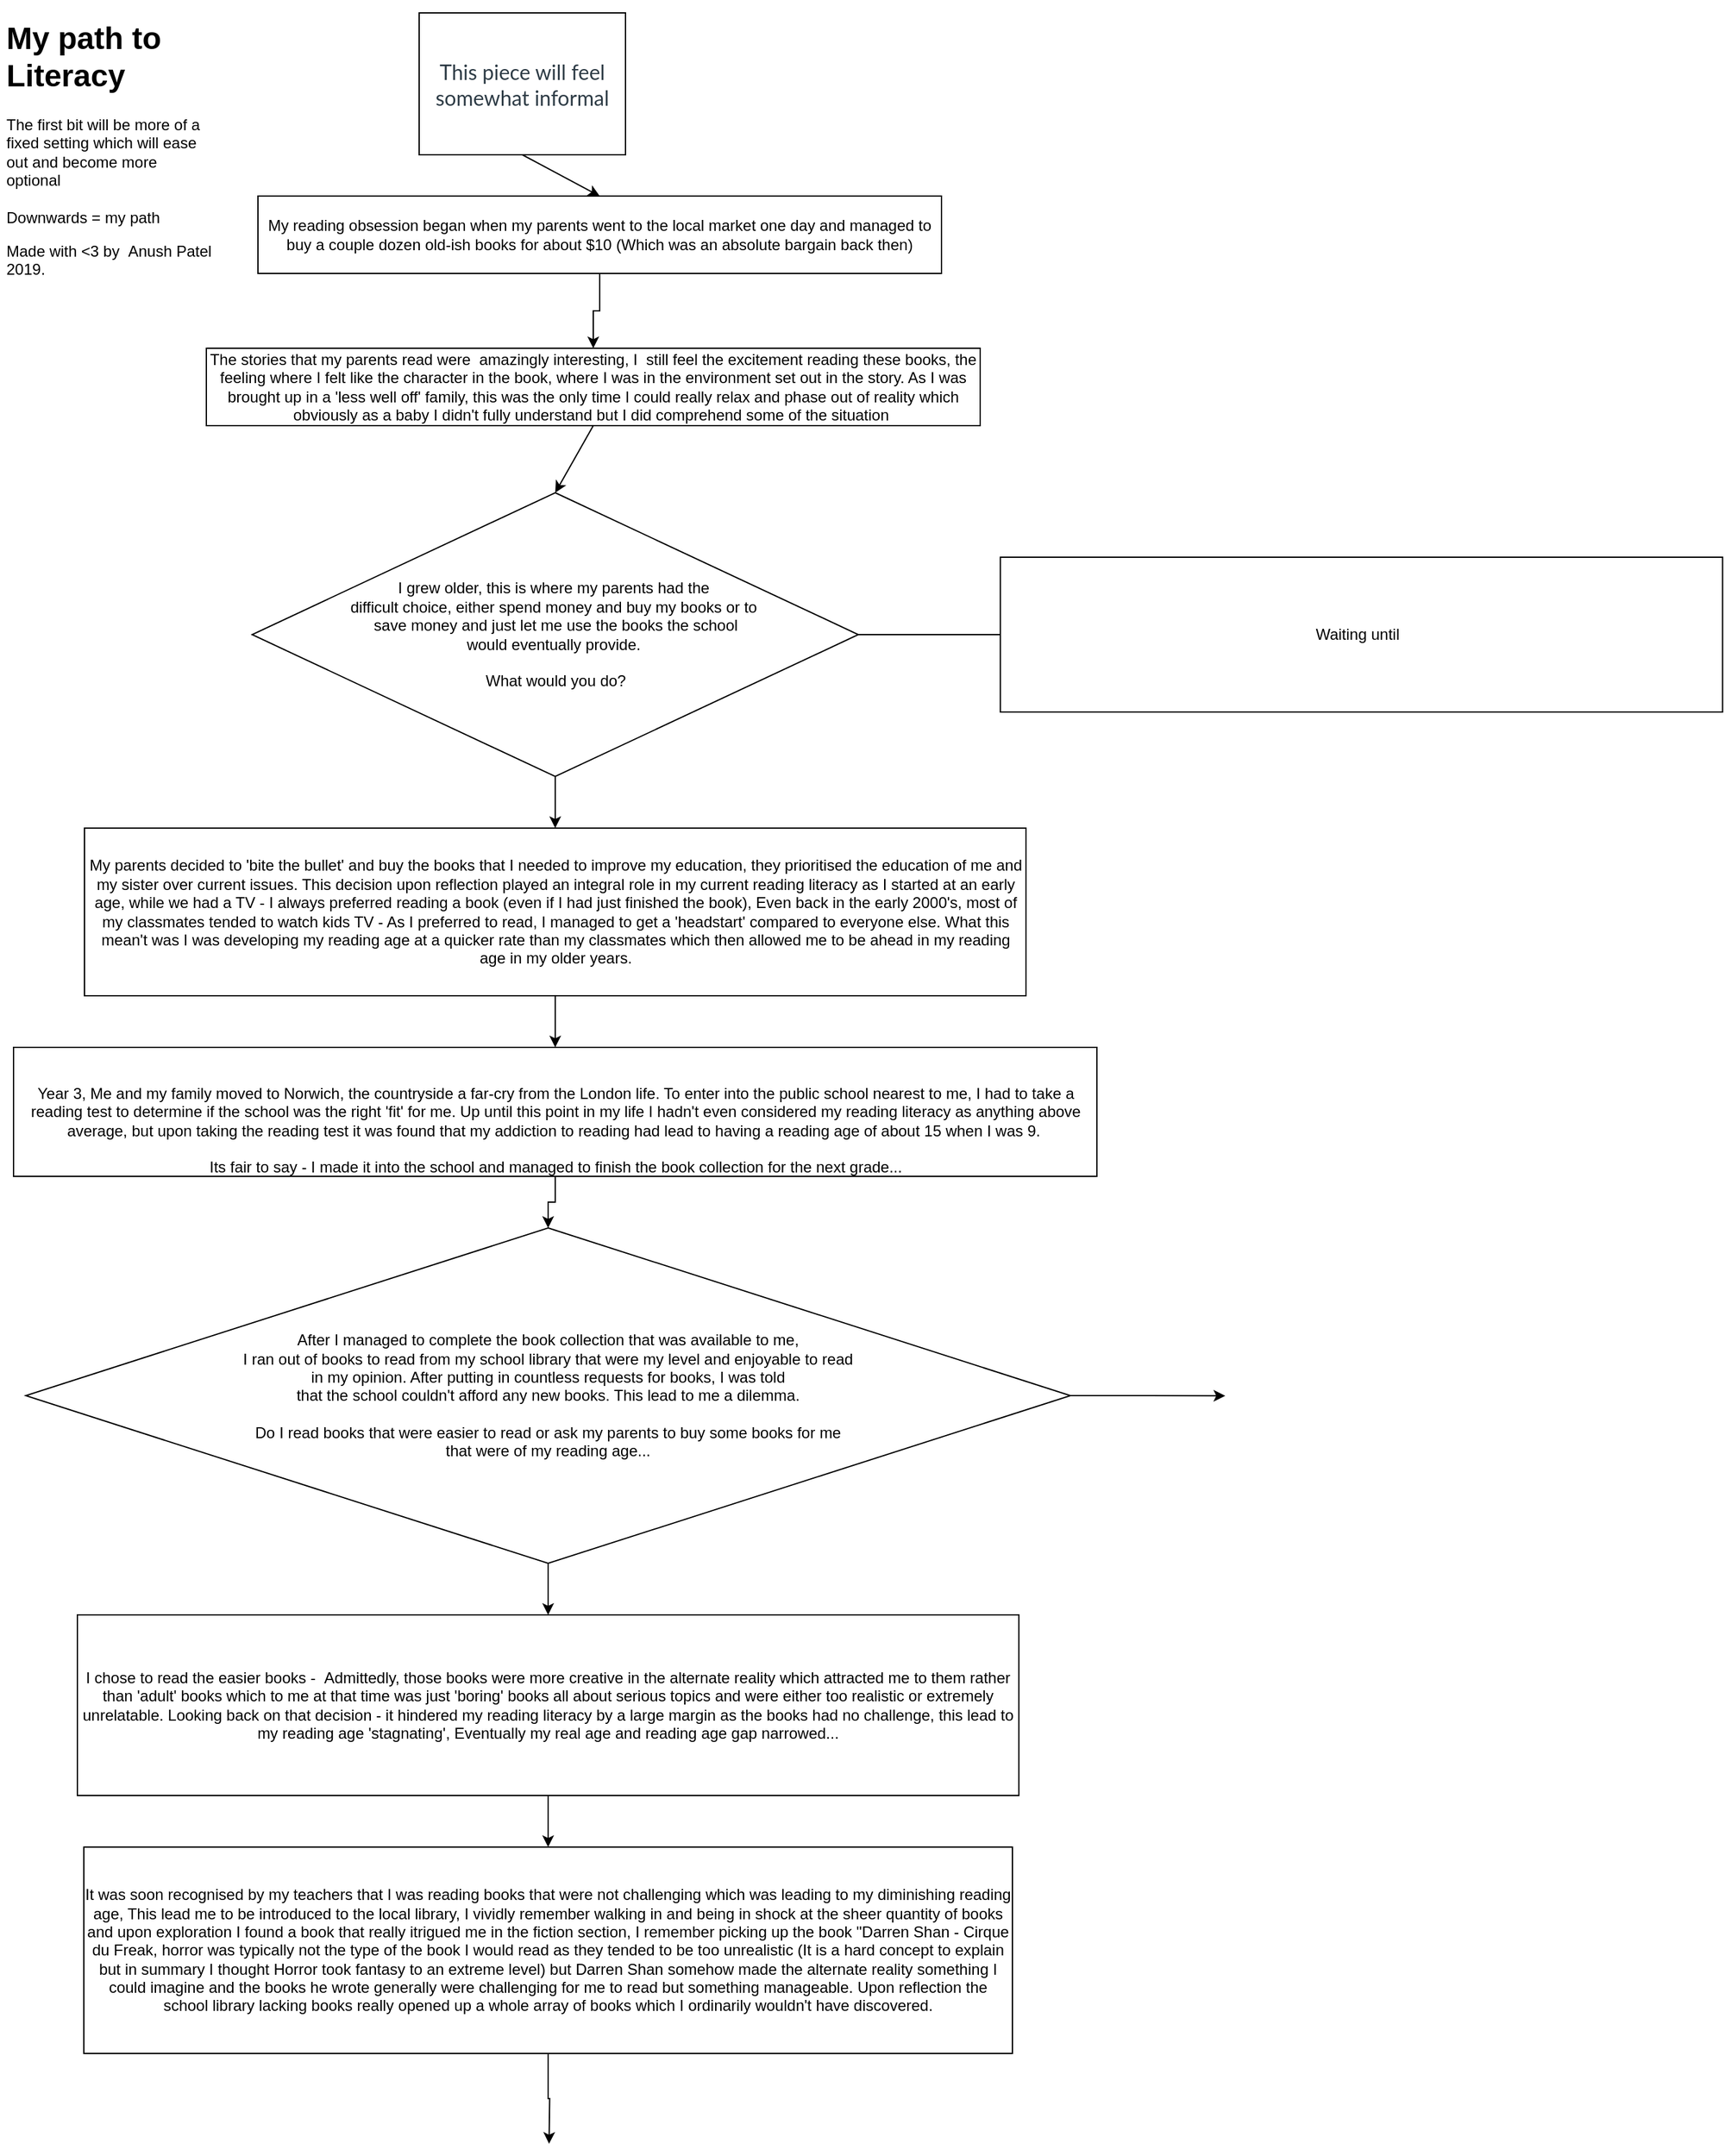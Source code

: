 <mxfile version="12.1.0" type="github" pages="1"><diagram id="CiOcMTlcHYcCpoCKbk6i" name="Page-1"><mxGraphModel dx="650" dy="5647" grid="1" gridSize="10" guides="1" tooltips="1" connect="1" arrows="1" fold="1" page="1" pageScale="1" pageWidth="827" pageHeight="1169" math="0" shadow="0"><root><mxCell id="0"/><mxCell id="1" parent="0"/><mxCell id="NecAT0M_J3Fjg2nJmg4C-2" value="&lt;h1&gt;My path to Literacy&lt;/h1&gt;&lt;div&gt;The first bit will be more of a fixed setting which will ease out and become more optional&lt;/div&gt;&lt;div&gt;&lt;br&gt;&lt;/div&gt;&lt;div&gt;Downwards = my path&lt;/div&gt;&lt;p&gt;Made with &amp;lt;3 by &amp;nbsp;Anush Patel 2019.&amp;nbsp;&lt;/p&gt;" style="text;html=1;strokeColor=none;fillColor=none;spacing=5;spacingTop=-20;whiteSpace=wrap;overflow=hidden;rounded=0;" parent="1" vertex="1"><mxGeometry x="50" y="-4642" width="170" height="260" as="geometry"/></mxCell><mxCell id="NecAT0M_J3Fjg2nJmg4C-3" value="&lt;span style=&quot;font-size: 16px ; color: rgb(45 , 59 , 69) ; font-family: &amp;#34;lato&amp;#34; , &amp;#34;helvetica neue&amp;#34; , &amp;#34;helvetica&amp;#34; , &amp;#34;arial&amp;#34; , sans-serif ; background-color: rgb(255 , 255 , 255)&quot;&gt;This piece will feel somewhat informal&lt;/span&gt;" style="rounded=0;whiteSpace=wrap;html=1;" parent="1" vertex="1"><mxGeometry x="375" y="-4642" width="160" height="110" as="geometry"/></mxCell><mxCell id="NecAT0M_J3Fjg2nJmg4C-4" value="" style="endArrow=classic;html=1;exitX=0.5;exitY=1;exitDx=0;exitDy=0;entryX=0.5;entryY=0;entryDx=0;entryDy=0;" parent="1" source="NecAT0M_J3Fjg2nJmg4C-3" edge="1" target="NecAT0M_J3Fjg2nJmg4C-7"><mxGeometry width="50" height="50" relative="1" as="geometry"><mxPoint x="340" y="-4132" as="sourcePoint"/><mxPoint x="450" y="-4282" as="targetPoint"/><Array as="points"/></mxGeometry></mxCell><mxCell id="NecAT0M_J3Fjg2nJmg4C-8" style="edgeStyle=orthogonalEdgeStyle;rounded=0;orthogonalLoop=1;jettySize=auto;html=1;entryX=0.5;entryY=0;entryDx=0;entryDy=0;" parent="1" source="NecAT0M_J3Fjg2nJmg4C-7" edge="1" target="NecAT0M_J3Fjg2nJmg4C-10"><mxGeometry relative="1" as="geometry"><mxPoint x="435" y="-4092" as="targetPoint"/></mxGeometry></mxCell><mxCell id="NecAT0M_J3Fjg2nJmg4C-7" value="My reading obsession began when my parents went to the local market one day and managed to &amp;nbsp;buy a couple dozen old-ish books for about $10 (Which was an absolute bargain back then)&amp;nbsp;" style="rounded=0;whiteSpace=wrap;html=1;" parent="1" vertex="1"><mxGeometry x="250" y="-4500" width="530" height="60" as="geometry"/></mxCell><mxCell id="NecAT0M_J3Fjg2nJmg4C-10" value="The stories that my parents read were &amp;nbsp;amazingly interesting, I &amp;nbsp;still feel the excitement reading these books, the feeling where I felt like the character in the book, where I was in the environment set out in the story. As I was brought up in a 'less well off' family, this was the only time I could really relax and phase out of reality which obviously as a baby I didn't fully understand but I did comprehend some of the situation&amp;nbsp;" style="rounded=0;whiteSpace=wrap;html=1;" parent="1" vertex="1"><mxGeometry x="210" y="-4382" width="600" height="60" as="geometry"/></mxCell><mxCell id="NecAT0M_J3Fjg2nJmg4C-11" value="" style="endArrow=classic;html=1;exitX=0.5;exitY=1;exitDx=0;exitDy=0;entryX=0.5;entryY=0;entryDx=0;entryDy=0;" parent="1" source="NecAT0M_J3Fjg2nJmg4C-10" target="NecAT0M_J3Fjg2nJmg4C-18" edge="1"><mxGeometry width="50" height="50" relative="1" as="geometry"><mxPoint x="410" y="-3902" as="sourcePoint"/><mxPoint x="440" y="-3982" as="targetPoint"/></mxGeometry></mxCell><mxCell id="NecAT0M_J3Fjg2nJmg4C-18" value="I grew older, this is where my parents had the&amp;nbsp;&lt;br&gt;difficult choice, either spend money and buy my books or to&amp;nbsp;&lt;br&gt;save money and just let me use the books the school&lt;br&gt;would eventually provide.&amp;nbsp;&lt;br&gt;&lt;br&gt;What would you do?" style="rhombus;whiteSpace=wrap;html=1;" parent="1" vertex="1"><mxGeometry x="245.5" y="-4270" width="470" height="220" as="geometry"/></mxCell><mxCell id="NecAT0M_J3Fjg2nJmg4C-19" value="" style="endArrow=classic;html=1;exitX=0.5;exitY=1;exitDx=0;exitDy=0;entryX=0.5;entryY=0;entryDx=0;entryDy=0;" parent="1" edge="1" target="NecAT0M_J3Fjg2nJmg4C-22" source="NecAT0M_J3Fjg2nJmg4C-18"><mxGeometry width="50" height="50" relative="1" as="geometry"><mxPoint x="455" y="-4000" as="sourcePoint"/><mxPoint x="456" y="-3934" as="targetPoint"/></mxGeometry></mxCell><mxCell id="NecAT0M_J3Fjg2nJmg4C-20" value="" style="endArrow=classic;html=1;exitX=1;exitY=0.5;exitDx=0;exitDy=0;entryX=0;entryY=0.5;entryDx=0;entryDy=0;" parent="1" source="NecAT0M_J3Fjg2nJmg4C-18" edge="1" target="kl9a7v_cEpkPZITbHZpC-6"><mxGeometry width="50" height="50" relative="1" as="geometry"><mxPoint x="670" y="-3832" as="sourcePoint"/><mxPoint x="740.711" y="-3882" as="targetPoint"/><Array as="points"><mxPoint x="830" y="-4160"/></Array></mxGeometry></mxCell><mxCell id="NecAT0M_J3Fjg2nJmg4C-22" value="My parents decided to 'bite the bullet' and buy the books that I needed to improve my education, they prioritised the education of me and my sister over current issues. This decision upon reflection played an integral role in my current reading literacy as I started at an early age, while we had a TV - I always preferred reading a book (even if I had just finished the book), Even back in the early 2000's, most of my classmates tended to watch kids TV - As I preferred to read, I managed to get a 'headstart' compared to everyone else. What this mean't was I was developing my reading age at a quicker rate than my classmates which then allowed me to be ahead in my reading age in my older years." style="rounded=0;whiteSpace=wrap;html=1;" parent="1" vertex="1"><mxGeometry x="115.5" y="-4010" width="730" height="130" as="geometry"/></mxCell><mxCell id="NecAT0M_J3Fjg2nJmg4C-23" value="" style="endArrow=classic;html=1;entryX=0.5;entryY=0;entryDx=0;entryDy=0;exitX=0.5;exitY=1;exitDx=0;exitDy=0;" parent="1" target="NecAT0M_J3Fjg2nJmg4C-30" edge="1" source="NecAT0M_J3Fjg2nJmg4C-22"><mxGeometry width="50" height="50" relative="1" as="geometry"><mxPoint x="444.5" y="-3572" as="sourcePoint"/><mxPoint x="445" y="-3490" as="targetPoint"/></mxGeometry></mxCell><mxCell id="NecAT0M_J3Fjg2nJmg4C-34" value="" style="edgeStyle=orthogonalEdgeStyle;rounded=0;orthogonalLoop=1;jettySize=auto;html=1;" parent="1" source="NecAT0M_J3Fjg2nJmg4C-30" target="NecAT0M_J3Fjg2nJmg4C-31" edge="1"><mxGeometry relative="1" as="geometry"/></mxCell><mxCell id="NecAT0M_J3Fjg2nJmg4C-30" value="&lt;br&gt;&lt;br&gt;Year 3, Me and my family moved to Norwich, the countryside a far-cry from the London life. To enter into the public school nearest to me, I had to take a reading test to determine if the school was the right 'fit' for me. Up until this point in my life I hadn't even considered my reading literacy as anything above average, but upon taking the reading test it was found that my addiction to reading had lead to having a reading age of about 15 when I was 9.&amp;nbsp;&lt;br&gt;&lt;br&gt;Its fair to say - I made it into the school and managed to finish the book collection for the next grade..." style="rounded=0;whiteSpace=wrap;html=1;" parent="1" vertex="1"><mxGeometry x="60.5" y="-3840" width="840" height="100" as="geometry"/></mxCell><mxCell id="kl9a7v_cEpkPZITbHZpC-13" style="edgeStyle=orthogonalEdgeStyle;rounded=0;orthogonalLoop=1;jettySize=auto;html=1;exitX=1;exitY=0.5;exitDx=0;exitDy=0;" edge="1" parent="1" source="NecAT0M_J3Fjg2nJmg4C-31"><mxGeometry relative="1" as="geometry"><mxPoint x="1000" y="-3569.857" as="targetPoint"/></mxGeometry></mxCell><mxCell id="NecAT0M_J3Fjg2nJmg4C-31" value="After I managed to complete the book collection that was available to me,&lt;br&gt;I ran out of books to read from my school library that were my level and enjoyable to read&lt;br&gt;in my opinion. After putting in countless requests for books, I was told&lt;br&gt;that the school couldn't afford any new books. This lead to me a dilemma.&lt;br&gt;&lt;br&gt;Do I read books that were easier to read or ask my parents to buy some books for me&lt;br&gt;that were of my reading age...&lt;br&gt;" style="rhombus;whiteSpace=wrap;html=1;align=center;" parent="1" vertex="1"><mxGeometry x="70" y="-3700" width="810" height="260" as="geometry"/></mxCell><mxCell id="NecAT0M_J3Fjg2nJmg4C-35" value="" style="endArrow=classic;html=1;exitX=0.5;exitY=1;exitDx=0;exitDy=0;entryX=0.5;entryY=0;entryDx=0;entryDy=0;" parent="1" edge="1" target="o8N9HaV0svHRSpQiYkwi-1" source="NecAT0M_J3Fjg2nJmg4C-31"><mxGeometry width="50" height="50" relative="1" as="geometry"><mxPoint x="480" y="-3300" as="sourcePoint"/><mxPoint x="475" y="-3250" as="targetPoint"/></mxGeometry></mxCell><mxCell id="kl9a7v_cEpkPZITbHZpC-5" style="edgeStyle=orthogonalEdgeStyle;rounded=0;orthogonalLoop=1;jettySize=auto;html=1;exitX=0.5;exitY=1;exitDx=0;exitDy=0;entryX=0.5;entryY=0;entryDx=0;entryDy=0;" edge="1" parent="1" source="o8N9HaV0svHRSpQiYkwi-1" target="kl9a7v_cEpkPZITbHZpC-11"><mxGeometry relative="1" as="geometry"><mxPoint x="475" y="-3060" as="targetPoint"/></mxGeometry></mxCell><mxCell id="o8N9HaV0svHRSpQiYkwi-1" value="I chose to read the easier books - &amp;nbsp;Admittedly, those books were more creative in the alternate reality which attracted me to them rather than 'adult' books which to me at that time was just 'boring' books all about serious topics and were either too realistic or extremely unrelatable. Looking back on that decision - it hindered my reading literacy by a large margin as the books had no challenge, this lead to my reading age 'stagnating', Eventually my real age and reading age gap narrowed..." style="rounded=0;whiteSpace=wrap;html=1;" parent="1" vertex="1"><mxGeometry x="110" y="-3400" width="730" height="140" as="geometry"/></mxCell><mxCell id="kl9a7v_cEpkPZITbHZpC-6" value="Waiting until &amp;nbsp;" style="rounded=0;whiteSpace=wrap;html=1;" vertex="1" parent="1"><mxGeometry x="825.643" y="-4220" width="560" height="120" as="geometry"/></mxCell><mxCell id="kl9a7v_cEpkPZITbHZpC-12" style="edgeStyle=orthogonalEdgeStyle;rounded=0;orthogonalLoop=1;jettySize=auto;html=1;exitX=0.5;exitY=1;exitDx=0;exitDy=0;" edge="1" parent="1" source="kl9a7v_cEpkPZITbHZpC-11"><mxGeometry relative="1" as="geometry"><mxPoint x="475.714" y="-2990" as="targetPoint"/></mxGeometry></mxCell><mxCell id="kl9a7v_cEpkPZITbHZpC-11" value="It was soon recognised by my teachers that I was reading books that were not challenging which was leading to my diminishing reading age, This lead me to be introduced to the local library, I vividly remember walking in and being in shock at the sheer quantity of books and upon exploration I found a book that really itrigued me in the fiction section, I remember picking up the book &quot;Darren Shan - Cirque du Freak, horror was typically not the type of the book I would read as they tended to be too unrealistic (It is a hard concept to explain but in summary I thought Horror took fantasy to an extreme level) but Darren Shan somehow made the alternate reality something I could imagine and the books he wrote generally were challenging for me to read but something manageable. Upon reflection the school library lacking books really opened up a whole array of books which I ordinarily wouldn't have discovered." style="rounded=0;whiteSpace=wrap;html=1;" vertex="1" parent="1"><mxGeometry x="115" y="-3220" width="720" height="160" as="geometry"/></mxCell></root></mxGraphModel></diagram></mxfile>